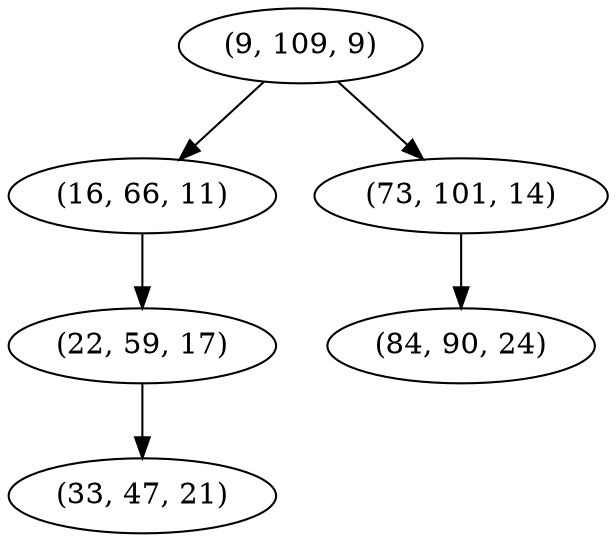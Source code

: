 digraph tree {
    "(9, 109, 9)";
    "(16, 66, 11)";
    "(22, 59, 17)";
    "(33, 47, 21)";
    "(73, 101, 14)";
    "(84, 90, 24)";
    "(9, 109, 9)" -> "(16, 66, 11)";
    "(9, 109, 9)" -> "(73, 101, 14)";
    "(16, 66, 11)" -> "(22, 59, 17)";
    "(22, 59, 17)" -> "(33, 47, 21)";
    "(73, 101, 14)" -> "(84, 90, 24)";
}
